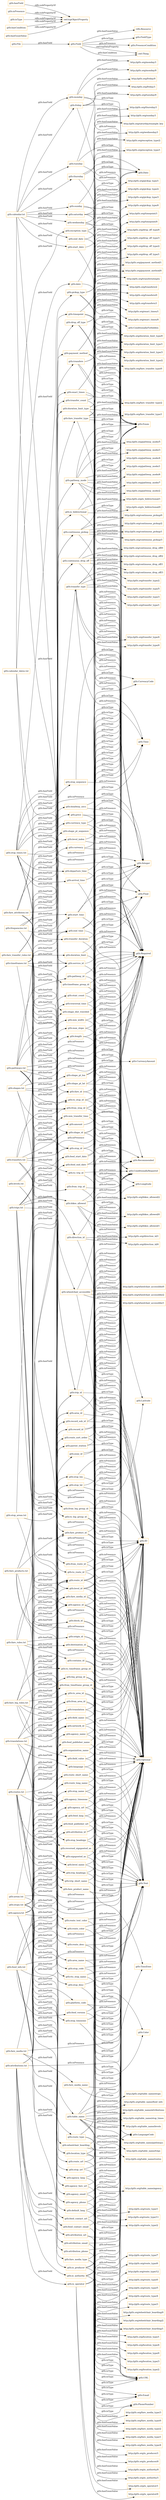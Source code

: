 digraph ar2dtool_diagram { 
rankdir=LR;
size="1501"
node [shape = rectangle, color="orange"]; "gtfs:CurrencyAmount" "gtfs:ConditionallyRequired" "gtfs:Field" "gtfs:Recommended" "gtfs:Optional" "gtfs:URL" "gtfs:Enum" "rdfs:Resource" "gtfs:ConditionallyForbidden" "gtfs:ID" "gtfs:TimeZone" "gtfs:Text" "gtfs:File" "gtfs:Float" "gtfs:FieldType" "gtfs:Email" "gtfs:PhoneNumber" "gtfs:Time" "gtfs:LanguageCode" "gtfs:Date" "gtfs:Integer" "gtfs:PresenceCondition" "gtfs:Required" "gtfs:Longitude" "gtfs:Latitude" ; /*classes style*/
	"gtfs:fare_id" -> "gtfs:ID" [ label = "gtfs:isType" ];
	"gtfs:fare_id" -> "gtfs:Required" [ label = "gtfs:isPresence" ];
	"gtfs:transfer_type" -> "gtfs:Enum" [ label = "gtfs:isType" ];
	"gtfs:transfer_type" -> "http://gtfs.org/transfer_type/5" [ label = "gtfs:hasEnumValue" ];
	"gtfs:transfer_type" -> "http://gtfs.org/transfer_type/0" [ label = "gtfs:hasEnumValue" ];
	"gtfs:transfer_type" -> "http://gtfs.org/transfer_type/1" [ label = "gtfs:hasEnumValue" ];
	"gtfs:transfer_type" -> "http://gtfs.org/transfer_type/2" [ label = "gtfs:hasEnumValue" ];
	"gtfs:transfer_type" -> "gtfs:Required" [ label = "gtfs:isPresence" ];
	"gtfs:transfer_type" -> "http://gtfs.org/transfer_type/3" [ label = "gtfs:hasEnumValue" ];
	"gtfs:transfer_type" -> "http://gtfs.org/transfer_type/4" [ label = "gtfs:hasEnumValue" ];
	"gtfs:stop_desc" -> "gtfs:Text" [ label = "gtfs:isType" ];
	"gtfs:stop_desc" -> "gtfs:Optional" [ label = "gtfs:isPresence" ];
	"gtfs:fare_media_name" -> "gtfs:Text" [ label = "gtfs:isType" ];
	"gtfs:fare_media_name" -> "gtfs:Optional" [ label = "gtfs:isPresence" ];
	"gtfs:hasField" -> "owl:topObjectProperty" [ label = "rdfs:subPropertyOf" ];
	"gtfs:signposted_as" -> "gtfs:Text" [ label = "gtfs:isType" ];
	"gtfs:signposted_as" -> "gtfs:Optional" [ label = "gtfs:isPresence" ];
	"gtfs:date" -> "gtfs:Date" [ label = "gtfs:isType" ];
	"gtfs:date" -> "gtfs:Required" [ label = "gtfs:isPresence" ];
	"gtfs:min_transfer_time" -> "gtfs:Integer" [ label = "gtfs:isType" ];
	"gtfs:min_transfer_time" -> "gtfs:Optional" [ label = "gtfs:isPresence" ];
	"gtfs:route_color" -> "gtfs:Color" [ label = "gtfs:isType" ];
	"gtfs:route_color" -> "gtfs:Optional" [ label = "gtfs:isPresence" ];
	"gtfs:pickup_type" -> "http://gtfs.org/pickup_type/2" [ label = "gtfs:hasEnumValue" ];
	"gtfs:pickup_type" -> "http://gtfs.org/pickup_type/3" [ label = "gtfs:hasEnumValue" ];
	"gtfs:pickup_type" -> "http://gtfs.org/pickup_type/0" [ label = "gtfs:hasEnumValue" ];
	"gtfs:pickup_type" -> "http://gtfs.org/pickup_type/1" [ label = "gtfs:hasEnumValue" ];
	"gtfs:pickup_type" -> "gtfs:Enum" [ label = "gtfs:isType" ];
	"gtfs:pickup_type" -> "gtfs:Optional" [ label = "gtfs:isPresence" ];
	"gtfs:stair_count" -> "gtfs:Integer" [ label = "gtfs:isType" ];
	"gtfs:stair_count" -> "gtfs:Optional" [ label = "gtfs:isPresence" ];
	"gtfs:fare_transfer_rules.txt" -> "gtfs:duration_limit_type" [ label = "gtfs:hasField" ];
	"gtfs:fare_transfer_rules.txt" -> "gtfs:Optional" [ label = "gtfs:isPresence" ];
	"gtfs:fare_transfer_rules.txt" -> "gtfs:duration_limit" [ label = "gtfs:hasField" ];
	"gtfs:fare_transfer_rules.txt" -> "gtfs:fare_transfer_type" [ label = "gtfs:hasField" ];
	"gtfs:fare_transfer_rules.txt" -> "gtfs:transfer_count" [ label = "gtfs:hasField" ];
	"gtfs:fare_transfer_rules.txt" -> "gtfs:from_leg_group_id" [ label = "gtfs:hasField" ];
	"gtfs:fare_transfer_rules.txt" -> "gtfs:fare_product_id" [ label = "gtfs:hasField" ];
	"gtfs:fare_transfer_rules.txt" -> "gtfs:to_leg_group_id" [ label = "gtfs:hasField" ];
	"gtfs:wheelchair_accessible" -> "gtfs:Enum" [ label = "gtfs:isType" ];
	"gtfs:wheelchair_accessible" -> "gtfs:Optional" [ label = "gtfs:isPresence" ];
	"gtfs:wheelchair_accessible" -> "http://gtfs.org/wheelchair_accessible/2" [ label = "gtfs:hasEnumValue" ];
	"gtfs:wheelchair_accessible" -> "http://gtfs.org/wheelchair_accessible/1" [ label = "gtfs:hasEnumValue" ];
	"gtfs:wheelchair_accessible" -> "http://gtfs.org/wheelchair_accessible/0" [ label = "gtfs:hasEnumValue" ];
	"gtfs:stop_times.txt" -> "gtfs:stop_headsign" [ label = "gtfs:hasField" ];
	"gtfs:stop_times.txt" -> "gtfs:continuous_pickup" [ label = "gtfs:hasField" ];
	"gtfs:stop_times.txt" -> "gtfs:Required" [ label = "gtfs:isPresence" ];
	"gtfs:stop_times.txt" -> "gtfs:trip_id" [ label = "gtfs:hasField" ];
	"gtfs:stop_times.txt" -> "gtfs:pickup_type" [ label = "gtfs:hasField" ];
	"gtfs:stop_times.txt" -> "gtfs:timepoint" [ label = "gtfs:hasField" ];
	"gtfs:stop_times.txt" -> "gtfs:arrival_time" [ label = "gtfs:hasField" ];
	"gtfs:stop_times.txt" -> "gtfs:shape_dist_traveled" [ label = "gtfs:hasField" ];
	"gtfs:stop_times.txt" -> "gtfs:stop_sequence" [ label = "gtfs:hasField" ];
	"gtfs:stop_times.txt" -> "gtfs:continuous_drop_off" [ label = "gtfs:hasField" ];
	"gtfs:stop_times.txt" -> "gtfs:drop_off_type" [ label = "gtfs:hasField" ];
	"gtfs:stop_times.txt" -> "gtfs:departure_time" [ label = "gtfs:hasField" ];
	"gtfs:stop_times.txt" -> "gtfs:stop_id" [ label = "gtfs:hasField" ];
	"gtfs:arrival_time" -> "gtfs:Time" [ label = "gtfs:isType" ];
	"gtfs:arrival_time" -> "gtfs:ConditionallyRequired" [ label = "gtfs:isPresence" ];
	"gtfs:timeframes.txt" -> "gtfs:Optional" [ label = "gtfs:isPresence" ];
	"gtfs:timeframes.txt" -> "gtfs:timeframe_group_id" [ label = "gtfs:hasField" ];
	"gtfs:timeframes.txt" -> "gtfs:start_time" [ label = "gtfs:hasField" ];
	"gtfs:timeframes.txt" -> "gtfs:service_id" [ label = "gtfs:hasField" ];
	"gtfs:timeframes.txt" -> "gtfs:end_time" [ label = "gtfs:hasField" ];
	"gtfs:pathways.txt" -> "gtfs:length" [ label = "gtfs:hasField" ];
	"gtfs:pathways.txt" -> "gtfs:from_stop_id" [ label = "gtfs:hasField" ];
	"gtfs:pathways.txt" -> "gtfs:min_width" [ label = "gtfs:hasField" ];
	"gtfs:pathways.txt" -> "gtfs:stair_count" [ label = "gtfs:hasField" ];
	"gtfs:pathways.txt" -> "gtfs:signposted_as" [ label = "gtfs:hasField" ];
	"gtfs:pathways.txt" -> "gtfs:traversal_time" [ label = "gtfs:hasField" ];
	"gtfs:pathways.txt" -> "gtfs:is_bidirectional" [ label = "gtfs:hasField" ];
	"gtfs:pathways.txt" -> "gtfs:to_stop_id" [ label = "gtfs:hasField" ];
	"gtfs:pathways.txt" -> "gtfs:Optional" [ label = "gtfs:isPresence" ];
	"gtfs:pathways.txt" -> "gtfs:reversed_signposted_as" [ label = "gtfs:hasField" ];
	"gtfs:pathways.txt" -> "gtfs:max_slope" [ label = "gtfs:hasField" ];
	"gtfs:pathways.txt" -> "gtfs:pathway_id" [ label = "gtfs:hasField" ];
	"gtfs:pathways.txt" -> "gtfs:pathway_mode" [ label = "gtfs:hasField" ];
	"gtfs:language" -> "gtfs:LanguageCode" [ label = "gtfs:isType" ];
	"gtfs:language" -> "gtfs:Required" [ label = "gtfs:isPresence" ];
	"gtfs:tuesday" -> "gtfs:Enum" [ label = "gtfs:isType" ];
	"gtfs:tuesday" -> "gtfs:Required" [ label = "gtfs:isPresence" ];
	"gtfs:tuesday" -> "http://gtfs.org/tuesday/0" [ label = "gtfs:hasEnumValue" ];
	"gtfs:start_date" -> "gtfs:Date" [ label = "gtfs:isType" ];
	"gtfs:start_date" -> "gtfs:Required" [ label = "gtfs:isPresence" ];
	"gtfs:fare_products.txt" -> "gtfs:fare_product_name" [ label = "gtfs:hasField" ];
	"gtfs:fare_products.txt" -> "gtfs:currency" [ label = "gtfs:hasField" ];
	"gtfs:fare_products.txt" -> "gtfs:fare_product_id" [ label = "gtfs:hasField" ];
	"gtfs:fare_products.txt" -> "gtfs:amount" [ label = "gtfs:hasField" ];
	"gtfs:fare_products.txt" -> "gtfs:fare_media_id" [ label = "gtfs:hasField" ];
	"gtfs:fare_products.txt" -> "gtfs:Optional" [ label = "gtfs:isPresence" ];
	"gtfs:continuous_pickup" -> "http://gtfs.org/continuous_pickup/1" [ label = "gtfs:hasEnumValue" ];
	"gtfs:continuous_pickup" -> "gtfs:Enum" [ label = "gtfs:isType" ];
	"gtfs:continuous_pickup" -> "http://gtfs.org/continuous_pickup/0" [ label = "gtfs:hasEnumValue" ];
	"gtfs:continuous_pickup" -> "gtfs:Optional" [ label = "gtfs:isPresence" ];
	"gtfs:continuous_pickup" -> "http://gtfs.org/continuous_pickup/3" [ label = "gtfs:hasEnumValue" ];
	"gtfs:continuous_pickup" -> "http://gtfs.org/continuous_pickup/2" [ label = "gtfs:hasEnumValue" ];
	"gtfs:level_id" -> "gtfs:ID" [ label = "gtfs:isType" ];
	"gtfs:level_id" -> "gtfs:Required" [ label = "gtfs:isPresence" ];
	"gtfs:level_id" -> "gtfs:Optional" [ label = "gtfs:isPresence" ];
	"gtfs:location_type" -> "http://gtfs.org/location_type/1" [ label = "gtfs:hasEnumValue" ];
	"gtfs:location_type" -> "gtfs:Optional" [ label = "gtfs:isPresence" ];
	"gtfs:location_type" -> "gtfs:Enum" [ label = "gtfs:isType" ];
	"gtfs:location_type" -> "http://gtfs.org/location_type/4" [ label = "gtfs:hasEnumValue" ];
	"gtfs:location_type" -> "http://gtfs.org/location_type/0" [ label = "gtfs:hasEnumValue" ];
	"gtfs:location_type" -> "http://gtfs.org/location_type/3" [ label = "gtfs:hasEnumValue" ];
	"gtfs:location_type" -> "http://gtfs.org/location_type/2" [ label = "gtfs:hasEnumValue" ];
	"gtfs:from_timeframe_group_id" -> "gtfs:ID" [ label = "gtfs:isType" ];
	"gtfs:from_timeframe_group_id" -> "gtfs:Optional" [ label = "gtfs:isPresence" ];
	"gtfs:feed_end_date" -> "gtfs:Date" [ label = "gtfs:isType" ];
	"gtfs:feed_end_date" -> "gtfs:Recommended" [ label = "gtfs:isPresence" ];
	"gtfs:contains_id" -> "gtfs:ID" [ label = "gtfs:isType" ];
	"gtfs:contains_id" -> "gtfs:Optional" [ label = "gtfs:isPresence" ];
	"gtfs:monday" -> "gtfs:Enum" [ label = "gtfs:isType" ];
	"gtfs:monday" -> "gtfs:Required" [ label = "gtfs:isPresence" ];
	"gtfs:monday" -> "http://gtfs.org/monday/1" [ label = "gtfs:hasEnumValue" ];
	"gtfs:monday" -> "http://gtfs.org/monday/0" [ label = "gtfs:hasEnumValue" ];
	"gtfs:origin_id" -> "gtfs:ID" [ label = "gtfs:isType" ];
	"gtfs:origin_id" -> "gtfs:Optional" [ label = "gtfs:isPresence" ];
	"gtfs:traversal_time" -> "gtfs:Integer" [ label = "gtfs:isType" ];
	"gtfs:traversal_time" -> "gtfs:Optional" [ label = "gtfs:isPresence" ];
	"gtfs:shape_pt_lat" -> "gtfs:Latitude" [ label = "gtfs:isType" ];
	"gtfs:shape_pt_lat" -> "gtfs:Required" [ label = "gtfs:isPresence" ];
	"gtfs:route_id" -> "gtfs:ID" [ label = "gtfs:isType" ];
	"gtfs:route_id" -> "gtfs:Optional" [ label = "gtfs:isPresence" ];
	"gtfs:route_id" -> "gtfs:Required" [ label = "gtfs:isPresence" ];
	"gtfs:fare_media_id" -> "gtfs:ID" [ label = "gtfs:isType" ];
	"gtfs:fare_media_id" -> "gtfs:Required" [ label = "gtfs:isPresence" ];
	"gtfs:fare_media_id" -> "gtfs:Optional" [ label = "gtfs:isPresence" ];
	"gtfs:zone_id" -> "gtfs:ID" [ label = "gtfs:isType" ];
	"gtfs:zone_id" -> "gtfs:ConditionallyRequired" [ label = "gtfs:isPresence" ];
	"gtfs:shape_pt_lon" -> "gtfs:Longitude" [ label = "gtfs:isType" ];
	"gtfs:shape_pt_lon" -> "gtfs:Required" [ label = "gtfs:isPresence" ];
	"gtfs:parent_station" -> "gtfs:ID" [ label = "gtfs:isType" ];
	"gtfs:parent_station" -> "gtfs:ConditionallyRequired" [ label = "gtfs:isPresence" ];
	"gtfs:feed_contact_url" -> "gtfs:URL" [ label = "gtfs:isType" ];
	"gtfs:feed_contact_url" -> "gtfs:Optional" [ label = "gtfs:isPresence" ];
	"gtfs:transfer_duration" -> "gtfs:Integer" [ label = "gtfs:isType" ];
	"gtfs:transfer_duration" -> "gtfs:Optional" [ label = "gtfs:isPresence" ];
	"gtfs:route_desc" -> "gtfs:Text" [ label = "gtfs:isType" ];
	"gtfs:route_desc" -> "gtfs:Optional" [ label = "gtfs:isPresence" ];
	"gtfs:translations.txt" -> "gtfs:Optional" [ label = "gtfs:isPresence" ];
	"gtfs:translations.txt" -> "gtfs:table_name" [ label = "gtfs:hasField" ];
	"gtfs:translations.txt" -> "gtfs:record_sub_id" [ label = "gtfs:hasField" ];
	"gtfs:translations.txt" -> "gtfs:translation" [ label = "gtfs:hasField" ];
	"gtfs:translations.txt" -> "gtfs:field_name" [ label = "gtfs:hasField" ];
	"gtfs:translations.txt" -> "gtfs:record_id" [ label = "gtfs:hasField" ];
	"gtfs:translations.txt" -> "gtfs:field_value" [ label = "gtfs:hasField" ];
	"gtfs:translations.txt" -> "gtfs:language" [ label = "gtfs:hasField" ];
	"gtfs:to_stop_id" -> "gtfs:Required" [ label = "gtfs:isPresence" ];
	"gtfs:to_stop_id" -> "gtfs:ID" [ label = "gtfs:isType" ];
	"gtfs:to_stop_id" -> "gtfs:ConditionallyRequired" [ label = "gtfs:isPresence" ];
	"gtfs:agency_timezone" -> "gtfs:TimeZone" [ label = "gtfs:isType" ];
	"gtfs:agency_timezone" -> "gtfs:Required" [ label = "gtfs:isPresence" ];
	"gtfs:isPresence" -> "owl:topObjectProperty" [ label = "rdfs:subPropertyOf" ];
	"gtfs:reversed_signposted_as" -> "gtfs:Text" [ label = "gtfs:isType" ];
	"gtfs:reversed_signposted_as" -> "gtfs:Optional" [ label = "gtfs:isPresence" ];
	"gtfs:stop_code" -> "gtfs:Text" [ label = "gtfs:isType" ];
	"gtfs:stop_code" -> "gtfs:Optional" [ label = "gtfs:isPresence" ];
	"gtfs:from_area_id" -> "gtfs:ID" [ label = "gtfs:isType" ];
	"gtfs:from_area_id" -> "gtfs:Optional" [ label = "gtfs:isPresence" ];
	"gtfs:route_url" -> "gtfs:URL" [ label = "gtfs:isType" ];
	"gtfs:route_url" -> "gtfs:Optional" [ label = "gtfs:isPresence" ];
	"gtfs:is_authority" -> "gtfs:Enum" [ label = "gtfs:isType" ];
	"gtfs:is_authority" -> "gtfs:Optional" [ label = "gtfs:isPresence" ];
	"gtfs:is_authority" -> "http://gtfs.org/is_authority/1" [ label = "gtfs:hasEnumValue" ];
	"gtfs:is_authority" -> "http://gtfs.org/is_authority/0" [ label = "gtfs:hasEnumValue" ];
	"gtfs:feed_contact_email" -> "gtfs:Email" [ label = "gtfs:isType" ];
	"gtfs:feed_contact_email" -> "gtfs:Optional" [ label = "gtfs:isPresence" ];
	"gtfs:currency_type" -> "gtfs:CurrencyCode" [ label = "gtfs:isType" ];
	"gtfs:currency_type" -> "gtfs:Required" [ label = "gtfs:isPresence" ];
	"gtfs:min_width" -> "gtfs:Float" [ label = "gtfs:isType" ];
	"gtfs:min_width" -> "gtfs:Optional" [ label = "gtfs:isPresence" ];
	"gtfs:shape_dist_traveled" -> "gtfs:Float" [ label = "gtfs:isType" ];
	"gtfs:shape_dist_traveled" -> "gtfs:Optional" [ label = "gtfs:isPresence" ];
	"gtfs:exact_times" -> "gtfs:Enum" [ label = "gtfs:isType" ];
	"gtfs:exact_times" -> "gtfs:Optional" [ label = "gtfs:isPresence" ];
	"gtfs:exact_times" -> "http://gtfs.org/exact_times/1" [ label = "gtfs:hasEnumValue" ];
	"gtfs:exact_times" -> "http://gtfs.org/exact_times/0" [ label = "gtfs:hasEnumValue" ];
	"gtfs:levels.txt" -> "gtfs:ConditionallyRequired" [ label = "gtfs:isPresence" ];
	"gtfs:levels.txt" -> "gtfs:level_name" [ label = "gtfs:hasField" ];
	"gtfs:levels.txt" -> "gtfs:level_index" [ label = "gtfs:hasField" ];
	"gtfs:levels.txt" -> "gtfs:level_id" [ label = "gtfs:hasField" ];
	"gtfs:isType" -> "owl:topObjectProperty" [ label = "rdfs:subPropertyOf" ];
	"gtfs:stop_sequence" -> "gtfs:Integer" [ label = "gtfs:isType" ];
	"gtfs:stop_sequence" -> "gtfs:Required" [ label = "gtfs:isPresence" ];
	"gtfs:stop_areas.txt" -> "gtfs:Optional" [ label = "gtfs:isPresence" ];
	"gtfs:stop_areas.txt" -> "gtfs:stop_id" [ label = "gtfs:hasField" ];
	"gtfs:stop_areas.txt" -> "gtfs:area_id" [ label = "gtfs:hasField" ];
	"gtfs:transfers" -> "http://gtfs.org/transfers/2" [ label = "gtfs:hasEnumValue" ];
	"gtfs:transfers" -> "http://gtfs.org/transfers/empty" [ label = "gtfs:hasEnumValue" ];
	"gtfs:transfers" -> "http://gtfs.org/transfers/0" [ label = "gtfs:hasEnumValue" ];
	"gtfs:transfers" -> "gtfs:Required" [ label = "gtfs:isPresence" ];
	"gtfs:transfers" -> "http://gtfs.org/transfers/1" [ label = "gtfs:hasEnumValue" ];
	"gtfs:transfers" -> "gtfs:Enum" [ label = "gtfs:isType" ];
	"gtfs:agency_name" -> "gtfs:Text" [ label = "gtfs:isType" ];
	"gtfs:agency_name" -> "gtfs:Required" [ label = "gtfs:isPresence" ];
	"gtfs:payment_method" -> "gtfs:Enum" [ label = "gtfs:isType" ];
	"gtfs:payment_method" -> "gtfs:Required" [ label = "gtfs:isPresence" ];
	"gtfs:payment_method" -> "http://gtfs.org/payment_method/1" [ label = "gtfs:hasEnumValue" ];
	"gtfs:payment_method" -> "http://gtfs.org/payment_method/0" [ label = "gtfs:hasEnumValue" ];
	"gtfs:is_operator" -> "gtfs:Enum" [ label = "gtfs:isType" ];
	"gtfs:is_operator" -> "gtfs:Optional" [ label = "gtfs:isPresence" ];
	"gtfs:is_operator" -> "http://gtfs.org/is_operator/1" [ label = "gtfs:hasEnumValue" ];
	"gtfs:is_operator" -> "http://gtfs.org/is_operator/0" [ label = "gtfs:hasEnumValue" ];
	"gtfs:drop_off_type" -> "http://gtfs.org/drop_off_type/3" [ label = "gtfs:hasEnumValue" ];
	"gtfs:drop_off_type" -> "http://gtfs.org/drop_off_type/1" [ label = "gtfs:hasEnumValue" ];
	"gtfs:drop_off_type" -> "gtfs:Optional" [ label = "gtfs:isPresence" ];
	"gtfs:drop_off_type" -> "http://gtfs.org/drop_off_type/0" [ label = "gtfs:hasEnumValue" ];
	"gtfs:drop_off_type" -> "gtfs:Enum" [ label = "gtfs:isType" ];
	"gtfs:drop_off_type" -> "http://gtfs.org/drop_off_type/2" [ label = "gtfs:hasEnumValue" ];
	"gtfs:attribution_phone" -> "gtfs:PhoneNumber" [ label = "gtfs:isType" ];
	"gtfs:attribution_phone" -> "gtfs:Optional" [ label = "gtfs:isPresence" ];
	"gtfs:stop_id" -> "gtfs:ID" [ label = "gtfs:isType" ];
	"gtfs:stop_id" -> "gtfs:Required" [ label = "gtfs:isPresence" ];
	"gtfs:stop_name" -> "gtfs:Text" [ label = "gtfs:isType" ];
	"gtfs:stop_name" -> "gtfs:ConditionallyRequired" [ label = "gtfs:isPresence" ];
	"gtfs:calendar_dates.txt" -> "gtfs:ConditionallyRequired" [ label = "gtfs:isPresence" ];
	"gtfs:calendar_dates.txt" -> "gtfs:service_id" [ label = "gtfs:hasField" ];
	"gtfs:calendar_dates.txt" -> "gtfs:exception_type" [ label = "gtfs:hasField" ];
	"gtfs:calendar_dates.txt" -> "gtfs:date" [ label = "gtfs:hasField" ];
	"gtfs:feed_version" -> "gtfs:Text" [ label = "gtfs:isType" ];
	"gtfs:feed_version" -> "gtfs:Recommended" [ label = "gtfs:isPresence" ];
	"gtfs:saturday" -> "gtfs:Enum" [ label = "gtfs:isType" ];
	"gtfs:saturday" -> "gtfs:Required" [ label = "gtfs:isPresence" ];
	"gtfs:saturday" -> "http://gtfs.org/saturday/example_key" [ label = "gtfs:hasEnumValue" ];
	"gtfs:frequencies.txt" -> "gtfs:Optional" [ label = "gtfs:isPresence" ];
	"gtfs:frequencies.txt" -> "gtfs:trip_id" [ label = "gtfs:hasField" ];
	"gtfs:frequencies.txt" -> "gtfs:start_time" [ label = "gtfs:hasField" ];
	"gtfs:frequencies.txt" -> "gtfs:headway_secs" [ label = "gtfs:hasField" ];
	"gtfs:frequencies.txt" -> "gtfs:exact_times" [ label = "gtfs:hasField" ];
	"gtfs:frequencies.txt" -> "gtfs:end_time" [ label = "gtfs:hasField" ];
	"gtfs:feed_publisher_url" -> "gtfs:URL" [ label = "gtfs:isType" ];
	"gtfs:feed_publisher_url" -> "gtfs:Required" [ label = "gtfs:isPresence" ];
	"gtfs:from_stop_id" -> "gtfs:ID" [ label = "gtfs:isType" ];
	"gtfs:from_stop_id" -> "gtfs:Required" [ label = "gtfs:isPresence" ];
	"gtfs:from_stop_id" -> "gtfs:ConditionallyRequired" [ label = "gtfs:isPresence" ];
	"gtfs:agency.txt" -> "gtfs:agency_name" [ label = "gtfs:hasField" ];
	"gtfs:agency.txt" -> "gtfs:agency_lang" [ label = "gtfs:hasField" ];
	"gtfs:agency.txt" -> "gtfs:agency_url" [ label = "gtfs:hasField" ];
	"gtfs:agency.txt" -> "gtfs:agency_phone" [ label = "gtfs:hasField" ];
	"gtfs:agency.txt" -> "gtfs:agency_timezone" [ label = "gtfs:hasField" ];
	"gtfs:agency.txt" -> "gtfs:agency_id" [ label = "gtfs:hasField" ];
	"gtfs:agency.txt" -> "gtfs:agency_fare_url" [ label = "gtfs:hasField" ];
	"gtfs:agency.txt" -> "gtfs:agency_email" [ label = "gtfs:hasField" ];
	"gtfs:agency.txt" -> "gtfs:Required" [ label = "gtfs:isPresence" ];
	"gtfs:route_long_name" -> "gtfs:Text" [ label = "gtfs:isType" ];
	"gtfs:route_long_name" -> "gtfs:ConditionallyRequired" [ label = "gtfs:isPresence" ];
	"gtfs:to_trip_id" -> "gtfs:ID" [ label = "gtfs:isType" ];
	"gtfs:to_trip_id" -> "gtfs:ConditionallyRequired" [ label = "gtfs:isPresence" ];
	"gtfs:agency_url" -> "gtfs:URL" [ label = "gtfs:isType" ];
	"gtfs:agency_url" -> "gtfs:Required" [ label = "gtfs:isPresence" ];
	"gtfs:stops.txt" -> "gtfs:stop_timezone" [ label = "gtfs:hasField" ];
	"gtfs:stops.txt" -> "gtfs:stop_lon" [ label = "gtfs:hasField" ];
	"gtfs:stops.txt" -> "gtfs:stop_name" [ label = "gtfs:hasField" ];
	"gtfs:stops.txt" -> "gtfs:stop_code" [ label = "gtfs:hasField" ];
	"gtfs:stops.txt" -> "gtfs:stop_id" [ label = "gtfs:hasField" ];
	"gtfs:stops.txt" -> "gtfs:stop_desc" [ label = "gtfs:hasField" ];
	"gtfs:stops.txt" -> "gtfs:parent_station" [ label = "gtfs:hasField" ];
	"gtfs:stops.txt" -> "gtfs:Required" [ label = "gtfs:isPresence" ];
	"gtfs:stops.txt" -> "gtfs:wheelchair_boarding" [ label = "gtfs:hasField" ];
	"gtfs:stops.txt" -> "gtfs:zone_id" [ label = "gtfs:hasField" ];
	"gtfs:stops.txt" -> "gtfs:platform_code" [ label = "gtfs:hasField" ];
	"gtfs:stops.txt" -> "gtfs:tts_stop_name" [ label = "gtfs:hasField" ];
	"gtfs:stops.txt" -> "gtfs:level_id" [ label = "gtfs:hasField" ];
	"gtfs:stops.txt" -> "gtfs:stop_lat" [ label = "gtfs:hasField" ];
	"gtfs:stops.txt" -> "gtfs:stop_url" [ label = "gtfs:hasField" ];
	"gtfs:stops.txt" -> "gtfs:location_type" [ label = "gtfs:hasField" ];
	"gtfs:feed_lang" -> "gtfs:LanguageCode" [ label = "gtfs:isType" ];
	"gtfs:feed_lang" -> "gtfs:Required" [ label = "gtfs:isPresence" ];
	"gtfs:length" -> "gtfs:Float" [ label = "gtfs:isType" ];
	"gtfs:length" -> "gtfs:Optional" [ label = "gtfs:isPresence" ];
	"gtfs:exception_type" -> "gtfs:Enum" [ label = "gtfs:isType" ];
	"gtfs:exception_type" -> "gtfs:Required" [ label = "gtfs:isPresence" ];
	"gtfs:exception_type" -> "http://gtfs.org/exception_type/2" [ label = "gtfs:hasEnumValue" ];
	"gtfs:exception_type" -> "http://gtfs.org/exception_type/1" [ label = "gtfs:hasEnumValue" ];
	"gtfs:fare_product_name" -> "gtfs:Text" [ label = "gtfs:isType" ];
	"gtfs:fare_product_name" -> "gtfs:Optional" [ label = "gtfs:isPresence" ];
	"gtfs:stop_timezone" -> "gtfs:TimeZone" [ label = "gtfs:isType" ];
	"gtfs:stop_timezone" -> "gtfs:Optional" [ label = "gtfs:isPresence" ];
	"gtfs:from_route_id" -> "gtfs:ID" [ label = "gtfs:isType" ];
	"gtfs:from_route_id" -> "gtfs:Optional" [ label = "gtfs:isPresence" ];
	"gtfs:feed_start_date" -> "gtfs:Date" [ label = "gtfs:isType" ];
	"gtfs:feed_start_date" -> "gtfs:Recommended" [ label = "gtfs:isPresence" ];
	"gtfs:record_id" -> "gtfs:ID" [ label = "gtfs:isType" ];
	"gtfs:record_id" -> "gtfs:ConditionallyRequired" [ label = "gtfs:isPresence" ];
	"gtfs:is_producer" -> "gtfs:Enum" [ label = "gtfs:isType" ];
	"gtfs:is_producer" -> "gtfs:Optional" [ label = "gtfs:isPresence" ];
	"gtfs:is_producer" -> "http://gtfs.org/is_producer/1" [ label = "gtfs:hasEnumValue" ];
	"gtfs:is_producer" -> "http://gtfs.org/is_producer/0" [ label = "gtfs:hasEnumValue" ];
	"gtfs:fare_product_id" -> "gtfs:ID" [ label = "gtfs:isType" ];
	"gtfs:fare_product_id" -> "gtfs:Optional" [ label = "gtfs:isPresence" ];
	"gtfs:fare_product_id" -> "gtfs:Required" [ label = "gtfs:isPresence" ];
	"gtfs:shape_id" -> "gtfs:ConditionallyRequired" [ label = "gtfs:isPresence" ];
	"gtfs:shape_id" -> "gtfs:ID" [ label = "gtfs:isType" ];
	"gtfs:shape_id" -> "gtfs:Required" [ label = "gtfs:isPresence" ];
	"gtfs:route_text_color" -> "gtfs:Color" [ label = "gtfs:isType" ];
	"gtfs:route_text_color" -> "gtfs:Optional" [ label = "gtfs:isPresence" ];
	"gtfs:start_time" -> "gtfs:Time" [ label = "gtfs:isType" ];
	"gtfs:start_time" -> "gtfs:Required" [ label = "gtfs:isPresence" ];
	"gtfs:start_time" -> "gtfs:ConditionallyRequired" [ label = "gtfs:isPresence" ];
	"gtfs:field_name" -> "gtfs:Text" [ label = "gtfs:isType" ];
	"gtfs:field_name" -> "gtfs:Required" [ label = "gtfs:isPresence" ];
	"gtfs:trip_short_name" -> "gtfs:Text" [ label = "gtfs:isType" ];
	"gtfs:trip_short_name" -> "gtfs:Optional" [ label = "gtfs:isPresence" ];
	"gtfs:from_leg_group_id" -> "gtfs:ID" [ label = "gtfs:isType" ];
	"gtfs:from_leg_group_id" -> "gtfs:Optional" [ label = "gtfs:isPresence" ];
	"gtfs:agency_id" -> "gtfs:ID" [ label = "gtfs:isType" ];
	"gtfs:agency_id" -> "gtfs:ConditionallyRequired" [ label = "gtfs:isPresence" ];
	"gtfs:agency_id" -> "gtfs:Optional" [ label = "gtfs:isPresence" ];
	"gtfs:network_id" -> "gtfs:ID" [ label = "gtfs:isType" ];
	"gtfs:network_id" -> "gtfs:Optional" [ label = "gtfs:isPresence" ];
	"gtfs:wednesday" -> "gtfs:Enum" [ label = "gtfs:isType" ];
	"gtfs:wednesday" -> "gtfs:Required" [ label = "gtfs:isPresence" ];
	"gtfs:wednesday" -> "http://gtfs.org/wednesday/1" [ label = "gtfs:hasEnumValue" ];
	"gtfs:pathway_id" -> "gtfs:ID" [ label = "gtfs:isType" ];
	"gtfs:pathway_id" -> "gtfs:Required" [ label = "gtfs:isPresence" ];
	"gtfs:table_name" -> "http://gtfs.org/table_name/attributions" [ label = "gtfs:hasEnumValue" ];
	"gtfs:table_name" -> "http://gtfs.org/table_name/stop_times" [ label = "gtfs:hasEnumValue" ];
	"gtfs:table_name" -> "gtfs:Required" [ label = "gtfs:isPresence" ];
	"gtfs:table_name" -> "http://gtfs.org/table_name/levels" [ label = "gtfs:hasEnumValue" ];
	"gtfs:table_name" -> "http://gtfs.org/table_name/pathways" [ label = "gtfs:hasEnumValue" ];
	"gtfs:table_name" -> "http://gtfs.org/table_name/trips" [ label = "gtfs:hasEnumValue" ];
	"gtfs:table_name" -> "gtfs:Enum" [ label = "gtfs:isType" ];
	"gtfs:table_name" -> "http://gtfs.org/table_name/routes" [ label = "gtfs:hasEnumValue" ];
	"gtfs:table_name" -> "http://gtfs.org/table_name/agency" [ label = "gtfs:hasEnumValue" ];
	"gtfs:table_name" -> "http://gtfs.org/table_name/stops" [ label = "gtfs:hasEnumValue" ];
	"gtfs:table_name" -> "http://gtfs.org/table_name/feed_info" [ label = "gtfs:hasEnumValue" ];
	"gtfs:thursday" -> "gtfs:Enum" [ label = "gtfs:isType" ];
	"gtfs:thursday" -> "gtfs:Required" [ label = "gtfs:isPresence" ];
	"gtfs:thursday" -> "http://gtfs.org/thursday/1" [ label = "gtfs:hasEnumValue" ];
	"gtfs:end_time" -> "gtfs:Time" [ label = "gtfs:isType" ];
	"gtfs:end_time" -> "gtfs:ConditionallyRequired" [ label = "gtfs:isPresence" ];
	"gtfs:end_time" -> "gtfs:Required" [ label = "gtfs:isPresence" ];
	"gtfs:to_route_id" -> "gtfs:ID" [ label = "gtfs:isType" ];
	"gtfs:to_route_id" -> "gtfs:Optional" [ label = "gtfs:isPresence" ];
	"gtfs:transfer_count" -> "gtfs:Integer" [ label = "gtfs:isType" ];
	"gtfs:transfer_count" -> "gtfs:ConditionallyForbidden" [ label = "gtfs:isPresence" ];
	"gtfs:to_area_id" -> "gtfs:ID" [ label = "gtfs:isType" ];
	"gtfs:to_area_id" -> "gtfs:Optional" [ label = "gtfs:isPresence" ];
	"gtfs:end_date" -> "gtfs:Date" [ label = "gtfs:isType" ];
	"gtfs:end_date" -> "gtfs:Required" [ label = "gtfs:isPresence" ];
	"gtfs:organization_name" -> "gtfs:Text" [ label = "gtfs:isType" ];
	"gtfs:organization_name" -> "gtfs:Required" [ label = "gtfs:isPresence" ];
	"gtfs:agency_lang" -> "gtfs:LanguageCode" [ label = "gtfs:isType" ];
	"gtfs:agency_lang" -> "gtfs:Optional" [ label = "gtfs:isPresence" ];
	"gtfs:price" -> "gtfs:Float" [ label = "gtfs:isType" ];
	"gtfs:price" -> "gtfs:Required" [ label = "gtfs:isPresence" ];
	"gtfs:to_timeframe_group_id" -> "gtfs:ID" [ label = "gtfs:isType" ];
	"gtfs:to_timeframe_group_id" -> "gtfs:Optional" [ label = "gtfs:isPresence" ];
	"gtfs:level_index" -> "gtfs:Float" [ label = "gtfs:isType" ];
	"gtfs:level_index" -> "gtfs:Required" [ label = "gtfs:isPresence" ];
	"gtfs:service_id" -> "gtfs:Required" [ label = "gtfs:isPresence" ];
	"gtfs:service_id" -> "gtfs:ID" [ label = "gtfs:isType" ];
	"gtfs:trip_id" -> "gtfs:Optional" [ label = "gtfs:isPresence" ];
	"gtfs:trip_id" -> "gtfs:ID" [ label = "gtfs:isType" ];
	"gtfs:trip_id" -> "gtfs:Required" [ label = "gtfs:isPresence" ];
	"gtfs:routes.txt" -> "gtfs:route_color" [ label = "gtfs:hasField" ];
	"gtfs:routes.txt" -> "gtfs:network_id" [ label = "gtfs:hasField" ];
	"gtfs:routes.txt" -> "gtfs:route_long_name" [ label = "gtfs:hasField" ];
	"gtfs:routes.txt" -> "gtfs:route_url" [ label = "gtfs:hasField" ];
	"gtfs:routes.txt" -> "gtfs:continuous_pickup" [ label = "gtfs:hasField" ];
	"gtfs:routes.txt" -> "gtfs:route_short_name" [ label = "gtfs:hasField" ];
	"gtfs:routes.txt" -> "gtfs:route_id" [ label = "gtfs:hasField" ];
	"gtfs:routes.txt" -> "gtfs:Required" [ label = "gtfs:isPresence" ];
	"gtfs:routes.txt" -> "gtfs:route_sort_order" [ label = "gtfs:hasField" ];
	"gtfs:routes.txt" -> "gtfs:continuous_drop_off" [ label = "gtfs:hasField" ];
	"gtfs:routes.txt" -> "gtfs:route_text_color" [ label = "gtfs:hasField" ];
	"gtfs:routes.txt" -> "gtfs:route_type" [ label = "gtfs:hasField" ];
	"gtfs:routes.txt" -> "gtfs:agency_id" [ label = "gtfs:hasField" ];
	"gtfs:routes.txt" -> "gtfs:route_desc" [ label = "gtfs:hasField" ];
	"gtfs:agency_fare_url" -> "gtfs:URL" [ label = "gtfs:isType" ];
	"gtfs:agency_fare_url" -> "gtfs:Optional" [ label = "gtfs:isPresence" ];
	"gtfs:currency" -> "gtfs:CurrencyCode" [ label = "gtfs:isType" ];
	"gtfs:currency" -> "gtfs:Required" [ label = "gtfs:isPresence" ];
	"gtfs:area_name" -> "gtfs:Text" [ label = "gtfs:isType" ];
	"gtfs:area_name" -> "gtfs:Optional" [ label = "gtfs:isPresence" ];
	"gtfs:attribution_url" -> "gtfs:URL" [ label = "gtfs:isType" ];
	"gtfs:attribution_url" -> "gtfs:Optional" [ label = "gtfs:isPresence" ];
	"gtfs:record_sub_id" -> "gtfs:ID" [ label = "gtfs:isType" ];
	"gtfs:record_sub_id" -> "gtfs:ConditionallyRequired" [ label = "gtfs:isPresence" ];
	"gtfs:sunday" -> "gtfs:Enum" [ label = "gtfs:isType" ];
	"gtfs:sunday" -> "gtfs:Required" [ label = "gtfs:isPresence" ];
	"gtfs:sunday" -> "http://gtfs.org/sunday/1" [ label = "gtfs:hasEnumValue" ];
	"gtfs:from_trip_id" -> "gtfs:ID" [ label = "gtfs:isType" ];
	"gtfs:from_trip_id" -> "gtfs:ConditionallyRequired" [ label = "gtfs:isPresence" ];
	"gtfs:translation" -> "gtfs:Text" [ label = "gtfs:isType" ];
	"gtfs:translation" -> "gtfs:Required" [ label = "gtfs:isPresence" ];
	"gtfs:shapes.txt" -> "gtfs:Optional" [ label = "gtfs:isPresence" ];
	"gtfs:shapes.txt" -> "gtfs:shape_pt_sequence" [ label = "gtfs:hasField" ];
	"gtfs:shapes.txt" -> "gtfs:shape_pt_lon" [ label = "gtfs:hasField" ];
	"gtfs:shapes.txt" -> "gtfs:shape_pt_lat" [ label = "gtfs:hasField" ];
	"gtfs:shapes.txt" -> "gtfs:shape_id" [ label = "gtfs:hasField" ];
	"gtfs:shapes.txt" -> "gtfs:shape_dist_traveled" [ label = "gtfs:hasField" ];
	"gtfs:tts_stop_name" -> "gtfs:Text" [ label = "gtfs:isType" ];
	"gtfs:tts_stop_name" -> "gtfs:Optional" [ label = "gtfs:isPresence" ];
	"gtfs:level_name" -> "gtfs:Text" [ label = "gtfs:isType" ];
	"gtfs:level_name" -> "gtfs:Optional" [ label = "gtfs:isPresence" ];
	"gtfs:block_id" -> "gtfs:ID" [ label = "gtfs:isType" ];
	"gtfs:block_id" -> "gtfs:Optional" [ label = "gtfs:isPresence" ];
	"gtfs:continuous_drop_off" -> "http://gtfs.org/continuous_drop_off/3" [ label = "gtfs:hasEnumValue" ];
	"gtfs:continuous_drop_off" -> "http://gtfs.org/continuous_drop_off/0" [ label = "gtfs:hasEnumValue" ];
	"gtfs:continuous_drop_off" -> "http://gtfs.org/continuous_drop_off/1" [ label = "gtfs:hasEnumValue" ];
	"gtfs:continuous_drop_off" -> "http://gtfs.org/continuous_drop_off/2" [ label = "gtfs:hasEnumValue" ];
	"gtfs:continuous_drop_off" -> "gtfs:Enum" [ label = "gtfs:isType" ];
	"gtfs:continuous_drop_off" -> "gtfs:Optional" [ label = "gtfs:isPresence" ];
	"gtfs:route_short_name" -> "gtfs:Text" [ label = "gtfs:isType" ];
	"gtfs:route_short_name" -> "gtfs:ConditionallyRequired" [ label = "gtfs:isPresence" ];
	"gtfs:to_leg_group_id" -> "gtfs:ID" [ label = "gtfs:isType" ];
	"gtfs:to_leg_group_id" -> "gtfs:Optional" [ label = "gtfs:isPresence" ];
	"gtfs:feed_info.txt" -> "gtfs:feed_version" [ label = "gtfs:hasField" ];
	"gtfs:feed_info.txt" -> "gtfs:Optional" [ label = "gtfs:isPresence" ];
	"gtfs:feed_info.txt" -> "gtfs:feed_end_date" [ label = "gtfs:hasField" ];
	"gtfs:feed_info.txt" -> "gtfs:feed_publisher_url" [ label = "gtfs:hasField" ];
	"gtfs:feed_info.txt" -> "gtfs:feed_start_date" [ label = "gtfs:hasField" ];
	"gtfs:feed_info.txt" -> "gtfs:feed_publisher_name" [ label = "gtfs:hasField" ];
	"gtfs:feed_info.txt" -> "gtfs:default_lang" [ label = "gtfs:hasField" ];
	"gtfs:feed_info.txt" -> "gtfs:feed_contact_email" [ label = "gtfs:hasField" ];
	"gtfs:feed_info.txt" -> "gtfs:feed_contact_url" [ label = "gtfs:hasField" ];
	"gtfs:feed_info.txt" -> "gtfs:feed_lang" [ label = "gtfs:hasField" ];
	"gtfs:areas.txt" -> "gtfs:Optional" [ label = "gtfs:isPresence" ];
	"gtfs:areas.txt" -> "gtfs:area_name" [ label = "gtfs:hasField" ];
	"gtfs:areas.txt" -> "gtfs:area_id" [ label = "gtfs:hasField" ];
	"gtfs:hasCondition" -> "owl:topObjectProperty" [ label = "rdfs:subPropertyOf" ];
	"gtfs:agency_email" -> "gtfs:Email" [ label = "gtfs:isType" ];
	"gtfs:agency_email" -> "gtfs:Optional" [ label = "gtfs:isPresence" ];
	"gtfs:attribution_email" -> "gtfs:Email" [ label = "gtfs:isType" ];
	"gtfs:attribution_email" -> "gtfs:Optional" [ label = "gtfs:isPresence" ];
	"gtfs:fare_transfer_type" -> "gtfs:Enum" [ label = "gtfs:isType" ];
	"gtfs:fare_transfer_type" -> "gtfs:Required" [ label = "gtfs:isPresence" ];
	"gtfs:fare_transfer_type" -> "http://gtfs.org/fare_transfer_type/2" [ label = "gtfs:hasEnumValue" ];
	"gtfs:fare_transfer_type" -> "http://gtfs.org/fare_transfer_type/1" [ label = "gtfs:hasEnumValue" ];
	"gtfs:fare_transfer_type" -> "http://gtfs.org/fare_transfer_type/0" [ label = "gtfs:hasEnumValue" ];
	"gtfs:area_id" -> "gtfs:ID" [ label = "gtfs:isType" ];
	"gtfs:area_id" -> "gtfs:Required" [ label = "gtfs:isPresence" ];
	"gtfs:fare_attributes.txt" -> "gtfs:currency_type" [ label = "gtfs:hasField" ];
	"gtfs:fare_attributes.txt" -> "gtfs:transfer_duration" [ label = "gtfs:hasField" ];
	"gtfs:fare_attributes.txt" -> "gtfs:transfers" [ label = "gtfs:hasField" ];
	"gtfs:fare_attributes.txt" -> "gtfs:payment_method" [ label = "gtfs:hasField" ];
	"gtfs:fare_attributes.txt" -> "gtfs:agency_id" [ label = "gtfs:hasField" ];
	"gtfs:fare_attributes.txt" -> "gtfs:fare_id" [ label = "gtfs:hasField" ];
	"gtfs:fare_attributes.txt" -> "gtfs:price" [ label = "gtfs:hasField" ];
	"gtfs:fare_attributes.txt" -> "gtfs:Optional" [ label = "gtfs:isPresence" ];
	"gtfs:wheelchair_boarding" -> "gtfs:Enum" [ label = "gtfs:isType" ];
	"gtfs:wheelchair_boarding" -> "gtfs:Optional" [ label = "gtfs:isPresence" ];
	"gtfs:wheelchair_boarding" -> "http://gtfs.org/wheelchair_boarding/2" [ label = "gtfs:hasEnumValue" ];
	"gtfs:wheelchair_boarding" -> "http://gtfs.org/wheelchair_boarding/1" [ label = "gtfs:hasEnumValue" ];
	"gtfs:wheelchair_boarding" -> "http://gtfs.org/wheelchair_boarding/0" [ label = "gtfs:hasEnumValue" ];
	"gtfs:shape_pt_sequence" -> "gtfs:Integer" [ label = "gtfs:isType" ];
	"gtfs:shape_pt_sequence" -> "gtfs:Required" [ label = "gtfs:isPresence" ];
	"gtfs:stop_headsign" -> "gtfs:Text" [ label = "gtfs:isType" ];
	"gtfs:stop_headsign" -> "gtfs:Optional" [ label = "gtfs:isPresence" ];
	"gtfs:transfers.txt" -> "gtfs:to_route_id" [ label = "gtfs:hasField" ];
	"gtfs:transfers.txt" -> "gtfs:Optional" [ label = "gtfs:isPresence" ];
	"gtfs:transfers.txt" -> "gtfs:transfer_type" [ label = "gtfs:hasField" ];
	"gtfs:transfers.txt" -> "gtfs:from_stop_id" [ label = "gtfs:hasField" ];
	"gtfs:transfers.txt" -> "gtfs:to_stop_id" [ label = "gtfs:hasField" ];
	"gtfs:transfers.txt" -> "gtfs:to_trip_id" [ label = "gtfs:hasField" ];
	"gtfs:transfers.txt" -> "gtfs:from_trip_id" [ label = "gtfs:hasField" ];
	"gtfs:transfers.txt" -> "gtfs:from_route_id" [ label = "gtfs:hasField" ];
	"gtfs:transfers.txt" -> "gtfs:min_transfer_time" [ label = "gtfs:hasField" ];
	"gtfs:destination_id" -> "gtfs:ID" [ label = "gtfs:isType" ];
	"gtfs:destination_id" -> "gtfs:Optional" [ label = "gtfs:isPresence" ];
	"gtfs:amount" -> "gtfs:CurrencyAmount" [ label = "gtfs:isType" ];
	"gtfs:amount" -> "gtfs:Required" [ label = "gtfs:isPresence" ];
	"gtfs:trips.txt" -> "gtfs:bikes_allowed" [ label = "gtfs:hasField" ];
	"gtfs:trips.txt" -> "gtfs:direction_id" [ label = "gtfs:hasField" ];
	"gtfs:trips.txt" -> "gtfs:route_id" [ label = "gtfs:hasField" ];
	"gtfs:trips.txt" -> "gtfs:block_id" [ label = "gtfs:hasField" ];
	"gtfs:trips.txt" -> "gtfs:shape_id" [ label = "gtfs:hasField" ];
	"gtfs:trips.txt" -> "gtfs:trip_short_name" [ label = "gtfs:hasField" ];
	"gtfs:trips.txt" -> "gtfs:trip_headsign" [ label = "gtfs:hasField" ];
	"gtfs:trips.txt" -> "gtfs:Required" [ label = "gtfs:isPresence" ];
	"gtfs:trips.txt" -> "gtfs:service_id" [ label = "gtfs:hasField" ];
	"gtfs:trips.txt" -> "gtfs:wheelchair_accessible" [ label = "gtfs:hasField" ];
	"gtfs:trips.txt" -> "gtfs:trip_id" [ label = "gtfs:hasField" ];
	"gtfs:stop_url" -> "gtfs:URL" [ label = "gtfs:isType" ];
	"gtfs:stop_url" -> "gtfs:Optional" [ label = "gtfs:isPresence" ];
	"gtfs:bikes_allowed" -> "gtfs:Enum" [ label = "gtfs:isType" ];
	"gtfs:bikes_allowed" -> "gtfs:Optional" [ label = "gtfs:isPresence" ];
	"gtfs:bikes_allowed" -> "http://gtfs.org/bikes_allowed/2" [ label = "gtfs:hasEnumValue" ];
	"gtfs:bikes_allowed" -> "http://gtfs.org/bikes_allowed/1" [ label = "gtfs:hasEnumValue" ];
	"gtfs:bikes_allowed" -> "http://gtfs.org/bikes_allowed/0" [ label = "gtfs:hasEnumValue" ];
	"gtfs:headway_secs" -> "gtfs:Integer" [ label = "gtfs:isType" ];
	"gtfs:headway_secs" -> "gtfs:Required" [ label = "gtfs:isPresence" ];
	"gtfs:feed_publisher_name" -> "gtfs:Text" [ label = "gtfs:isType" ];
	"gtfs:feed_publisher_name" -> "gtfs:Required" [ label = "gtfs:isPresence" ];
	"gtfs:attribution_id" -> "gtfs:ID" [ label = "gtfs:isType" ];
	"gtfs:attribution_id" -> "gtfs:Optional" [ label = "gtfs:isPresence" ];
	"gtfs:friday" -> "gtfs:Enum" [ label = "gtfs:isType" ];
	"gtfs:friday" -> "gtfs:Required" [ label = "gtfs:isPresence" ];
	"gtfs:friday" -> "http://gtfs.org/friday/1" [ label = "gtfs:hasEnumValue" ];
	"gtfs:friday" -> "http://gtfs.org/friday/0" [ label = "gtfs:hasEnumValue" ];
	"gtfs:pathway_mode" -> "http://gtfs.org/pathway_mode/3" [ label = "gtfs:hasEnumValue" ];
	"gtfs:pathway_mode" -> "gtfs:Enum" [ label = "gtfs:isType" ];
	"gtfs:pathway_mode" -> "gtfs:Required" [ label = "gtfs:isPresence" ];
	"gtfs:pathway_mode" -> "http://gtfs.org/pathway_mode/7" [ label = "gtfs:hasEnumValue" ];
	"gtfs:pathway_mode" -> "http://gtfs.org/pathway_mode/2" [ label = "gtfs:hasEnumValue" ];
	"gtfs:pathway_mode" -> "http://gtfs.org/pathway_mode/6" [ label = "gtfs:hasEnumValue" ];
	"gtfs:pathway_mode" -> "http://gtfs.org/pathway_mode/1" [ label = "gtfs:hasEnumValue" ];
	"gtfs:pathway_mode" -> "http://gtfs.org/pathway_mode/5" [ label = "gtfs:hasEnumValue" ];
	"gtfs:pathway_mode" -> "http://gtfs.org/pathway_mode/4" [ label = "gtfs:hasEnumValue" ];
	"gtfs:duration_limit_type" -> "http://gtfs.org/duration_limit_type/0" [ label = "gtfs:hasEnumValue" ];
	"gtfs:duration_limit_type" -> "http://gtfs.org/duration_limit_type/1" [ label = "gtfs:hasEnumValue" ];
	"gtfs:duration_limit_type" -> "http://gtfs.org/duration_limit_type/2" [ label = "gtfs:hasEnumValue" ];
	"gtfs:duration_limit_type" -> "gtfs:Enum" [ label = "gtfs:isType" ];
	"gtfs:duration_limit_type" -> "http://gtfs.org/duration_limit_type/3" [ label = "gtfs:hasEnumValue" ];
	"gtfs:duration_limit_type" -> "gtfs:ConditionallyRequired" [ label = "gtfs:isPresence" ];
	"gtfs:attributions.txt" -> "gtfs:organization_name" [ label = "gtfs:hasField" ];
	"gtfs:attributions.txt" -> "gtfs:is_authority" [ label = "gtfs:hasField" ];
	"gtfs:attributions.txt" -> "gtfs:is_operator" [ label = "gtfs:hasField" ];
	"gtfs:attributions.txt" -> "gtfs:trip_id" [ label = "gtfs:hasField" ];
	"gtfs:attributions.txt" -> "gtfs:attribution_phone" [ label = "gtfs:hasField" ];
	"gtfs:attributions.txt" -> "gtfs:Optional" [ label = "gtfs:isPresence" ];
	"gtfs:attributions.txt" -> "gtfs:attribution_id" [ label = "gtfs:hasField" ];
	"gtfs:attributions.txt" -> "gtfs:route_id" [ label = "gtfs:hasField" ];
	"gtfs:attributions.txt" -> "gtfs:agency_id" [ label = "gtfs:hasField" ];
	"gtfs:attributions.txt" -> "gtfs:attribution_email" [ label = "gtfs:hasField" ];
	"gtfs:attributions.txt" -> "gtfs:attribution_url" [ label = "gtfs:hasField" ];
	"gtfs:attributions.txt" -> "gtfs:is_producer" [ label = "gtfs:hasField" ];
	"gtfs:field_value" -> "gtfs:Text" [ label = "gtfs:isType" ];
	"gtfs:field_value" -> "gtfs:ConditionallyRequired" [ label = "gtfs:isPresence" ];
	"gtfs:route_type" -> "http://gtfs.org/route_type/2" [ label = "gtfs:hasEnumValue" ];
	"gtfs:route_type" -> "http://gtfs.org/route_type/7" [ label = "gtfs:hasEnumValue" ];
	"gtfs:route_type" -> "http://gtfs.org/route_type/6" [ label = "gtfs:hasEnumValue" ];
	"gtfs:route_type" -> "http://gtfs.org/route_type/12" [ label = "gtfs:hasEnumValue" ];
	"gtfs:route_type" -> "http://gtfs.org/route_type/0" [ label = "gtfs:hasEnumValue" ];
	"gtfs:route_type" -> "http://gtfs.org/route_type/5" [ label = "gtfs:hasEnumValue" ];
	"gtfs:route_type" -> "http://gtfs.org/route_type/4" [ label = "gtfs:hasEnumValue" ];
	"gtfs:route_type" -> "gtfs:Enum" [ label = "gtfs:isType" ];
	"gtfs:route_type" -> "gtfs:Required" [ label = "gtfs:isPresence" ];
	"gtfs:route_type" -> "http://gtfs.org/route_type/3" [ label = "gtfs:hasEnumValue" ];
	"gtfs:route_type" -> "http://gtfs.org/route_type/1" [ label = "gtfs:hasEnumValue" ];
	"gtfs:route_type" -> "http://gtfs.org/route_type/11" [ label = "gtfs:hasEnumValue" ];
	"gtfs:max_slope" -> "gtfs:Float" [ label = "gtfs:isType" ];
	"gtfs:max_slope" -> "gtfs:Optional" [ label = "gtfs:isPresence" ];
	"gtfs:departure_time" -> "gtfs:Time" [ label = "gtfs:isType" ];
	"gtfs:departure_time" -> "gtfs:ConditionallyRequired" [ label = "gtfs:isPresence" ];
	"gtfs:platform_code" -> "gtfs:Text" [ label = "gtfs:isType" ];
	"gtfs:platform_code" -> "gtfs:Optional" [ label = "gtfs:isPresence" ];
	"gtfs:fare_media_type" -> "gtfs:Enum" [ label = "gtfs:isType" ];
	"gtfs:fare_media_type" -> "gtfs:Required" [ label = "gtfs:isPresence" ];
	"gtfs:fare_media_type" -> "http://gtfs.org/fare_media_type/1" [ label = "gtfs:hasEnumValue" ];
	"gtfs:fare_media_type" -> "http://gtfs.org/fare_media_type/4" [ label = "gtfs:hasEnumValue" ];
	"gtfs:fare_media_type" -> "http://gtfs.org/fare_media_type/3" [ label = "gtfs:hasEnumValue" ];
	"gtfs:fare_media_type" -> "http://gtfs.org/fare_media_type/0" [ label = "gtfs:hasEnumValue" ];
	"gtfs:fare_media_type" -> "http://gtfs.org/fare_media_type/2" [ label = "gtfs:hasEnumValue" ];
	"gtfs:fare_leg_rules.txt" -> "gtfs:to_area_id" [ label = "gtfs:hasField" ];
	"gtfs:fare_leg_rules.txt" -> "gtfs:network_id" [ label = "gtfs:hasField" ];
	"gtfs:fare_leg_rules.txt" -> "gtfs:leg_group_id" [ label = "gtfs:hasField" ];
	"gtfs:fare_leg_rules.txt" -> "gtfs:to_timeframe_group_id" [ label = "gtfs:hasField" ];
	"gtfs:fare_leg_rules.txt" -> "gtfs:from_timeframe_group_id" [ label = "gtfs:hasField" ];
	"gtfs:fare_leg_rules.txt" -> "gtfs:from_area_id" [ label = "gtfs:hasField" ];
	"gtfs:fare_leg_rules.txt" -> "gtfs:fare_product_id" [ label = "gtfs:hasField" ];
	"gtfs:fare_leg_rules.txt" -> "gtfs:Optional" [ label = "gtfs:isPresence" ];
	"gtfs:is_bidirectional" -> "gtfs:Enum" [ label = "gtfs:isType" ];
	"gtfs:is_bidirectional" -> "gtfs:Required" [ label = "gtfs:isPresence" ];
	"gtfs:is_bidirectional" -> "http://gtfs.org/is_bidirectional/1" [ label = "gtfs:hasEnumValue" ];
	"gtfs:is_bidirectional" -> "http://gtfs.org/is_bidirectional/0" [ label = "gtfs:hasEnumValue" ];
	"gtfs:fare_media.txt" -> "gtfs:Optional" [ label = "gtfs:isPresence" ];
	"gtfs:fare_media.txt" -> "gtfs:fare_media_type" [ label = "gtfs:hasField" ];
	"gtfs:fare_media.txt" -> "gtfs:fare_media_name" [ label = "gtfs:hasField" ];
	"gtfs:fare_media.txt" -> "gtfs:fare_media_id" [ label = "gtfs:hasField" ];
	"gtfs:duration_limit" -> "gtfs:Integer" [ label = "gtfs:isType" ];
	"gtfs:duration_limit" -> "gtfs:Optional" [ label = "gtfs:isPresence" ];
	"gtfs:leg_group_id" -> "gtfs:ID" [ label = "gtfs:isType" ];
	"gtfs:leg_group_id" -> "gtfs:Optional" [ label = "gtfs:isPresence" ];
	"gtfs:agency_phone" -> "gtfs:PhoneNumber" [ label = "gtfs:isType" ];
	"gtfs:agency_phone" -> "gtfs:Optional" [ label = "gtfs:isPresence" ];
	"gtfs:default_lang" -> "gtfs:LanguageCode" [ label = "gtfs:isType" ];
	"gtfs:default_lang" -> "gtfs:Optional" [ label = "gtfs:isPresence" ];
	"gtfs:calendar.txt" -> "gtfs:service_id" [ label = "gtfs:hasField" ];
	"gtfs:calendar.txt" -> "gtfs:end_date" [ label = "gtfs:hasField" ];
	"gtfs:calendar.txt" -> "gtfs:saturday" [ label = "gtfs:hasField" ];
	"gtfs:calendar.txt" -> "gtfs:friday" [ label = "gtfs:hasField" ];
	"gtfs:calendar.txt" -> "gtfs:tuesday" [ label = "gtfs:hasField" ];
	"gtfs:calendar.txt" -> "gtfs:ConditionallyRequired" [ label = "gtfs:isPresence" ];
	"gtfs:calendar.txt" -> "gtfs:thursday" [ label = "gtfs:hasField" ];
	"gtfs:calendar.txt" -> "gtfs:start_date" [ label = "gtfs:hasField" ];
	"gtfs:calendar.txt" -> "gtfs:sunday" [ label = "gtfs:hasField" ];
	"gtfs:calendar.txt" -> "gtfs:wednesday" [ label = "gtfs:hasField" ];
	"gtfs:calendar.txt" -> "gtfs:monday" [ label = "gtfs:hasField" ];
	"gtfs:timepoint" -> "gtfs:Enum" [ label = "gtfs:isType" ];
	"gtfs:timepoint" -> "gtfs:Recommended" [ label = "gtfs:isPresence" ];
	"gtfs:timepoint" -> "http://gtfs.org/timepoint/1" [ label = "gtfs:hasEnumValue" ];
	"gtfs:timepoint" -> "http://gtfs.org/timepoint/0" [ label = "gtfs:hasEnumValue" ];
	"gtfs:route_sort_order" -> "gtfs:Integer" [ label = "gtfs:isType" ];
	"gtfs:route_sort_order" -> "gtfs:Optional" [ label = "gtfs:isPresence" ];
	"gtfs:stop_lat" -> "gtfs:Latitude" [ label = "gtfs:isType" ];
	"gtfs:stop_lat" -> "gtfs:ConditionallyRequired" [ label = "gtfs:isPresence" ];
	"gtfs:stop_lon" -> "gtfs:Longitude" [ label = "gtfs:isType" ];
	"gtfs:stop_lon" -> "gtfs:ConditionallyRequired" [ label = "gtfs:isPresence" ];
	"gtfs:direction_id" -> "gtfs:Enum" [ label = "gtfs:isType" ];
	"gtfs:direction_id" -> "gtfs:Optional" [ label = "gtfs:isPresence" ];
	"gtfs:direction_id" -> "http://gtfs.org/direction_id/1" [ label = "gtfs:hasEnumValue" ];
	"gtfs:direction_id" -> "http://gtfs.org/direction_id/0" [ label = "gtfs:hasEnumValue" ];
	"gtfs:hasEnumValue" -> "owl:topObjectProperty" [ label = "rdfs:subPropertyOf" ];
	"gtfs:trip_headsign" -> "gtfs:Text" [ label = "gtfs:isType" ];
	"gtfs:trip_headsign" -> "gtfs:Optional" [ label = "gtfs:isPresence" ];
	"gtfs:timeframe_group_id" -> "gtfs:ID" [ label = "gtfs:isType" ];
	"gtfs:timeframe_group_id" -> "gtfs:Required" [ label = "gtfs:isPresence" ];
	"gtfs:fare_rules.txt" -> "gtfs:Optional" [ label = "gtfs:isPresence" ];
	"gtfs:fare_rules.txt" -> "gtfs:route_id" [ label = "gtfs:hasField" ];
	"gtfs:fare_rules.txt" -> "gtfs:origin_id" [ label = "gtfs:hasField" ];
	"gtfs:fare_rules.txt" -> "gtfs:fare_id" [ label = "gtfs:hasField" ];
	"gtfs:fare_rules.txt" -> "gtfs:destination_id" [ label = "gtfs:hasField" ];
	"gtfs:fare_rules.txt" -> "gtfs:contains_id" [ label = "gtfs:hasField" ];
	"gtfs:Field" -> "gtfs:FieldType" [ label = "gtfs:isType" ];
	"gtfs:File" -> "gtfs:Field" [ label = "gtfs:hasField" ];
	"gtfs:Field" -> "rdfs:Resource" [ label = "gtfs:hasEnumValue" ];
	"gtfs:Field" -> "owl:Thing" [ label = "owl:topDataProperty" ];
	"gtfs:Field" -> "gtfs:PresenceCondition" [ label = "gtfs:isPresence" ];
	"gtfs:Field" -> "owl:Thing" [ label = "gtfs:hasCondition" ];

}
